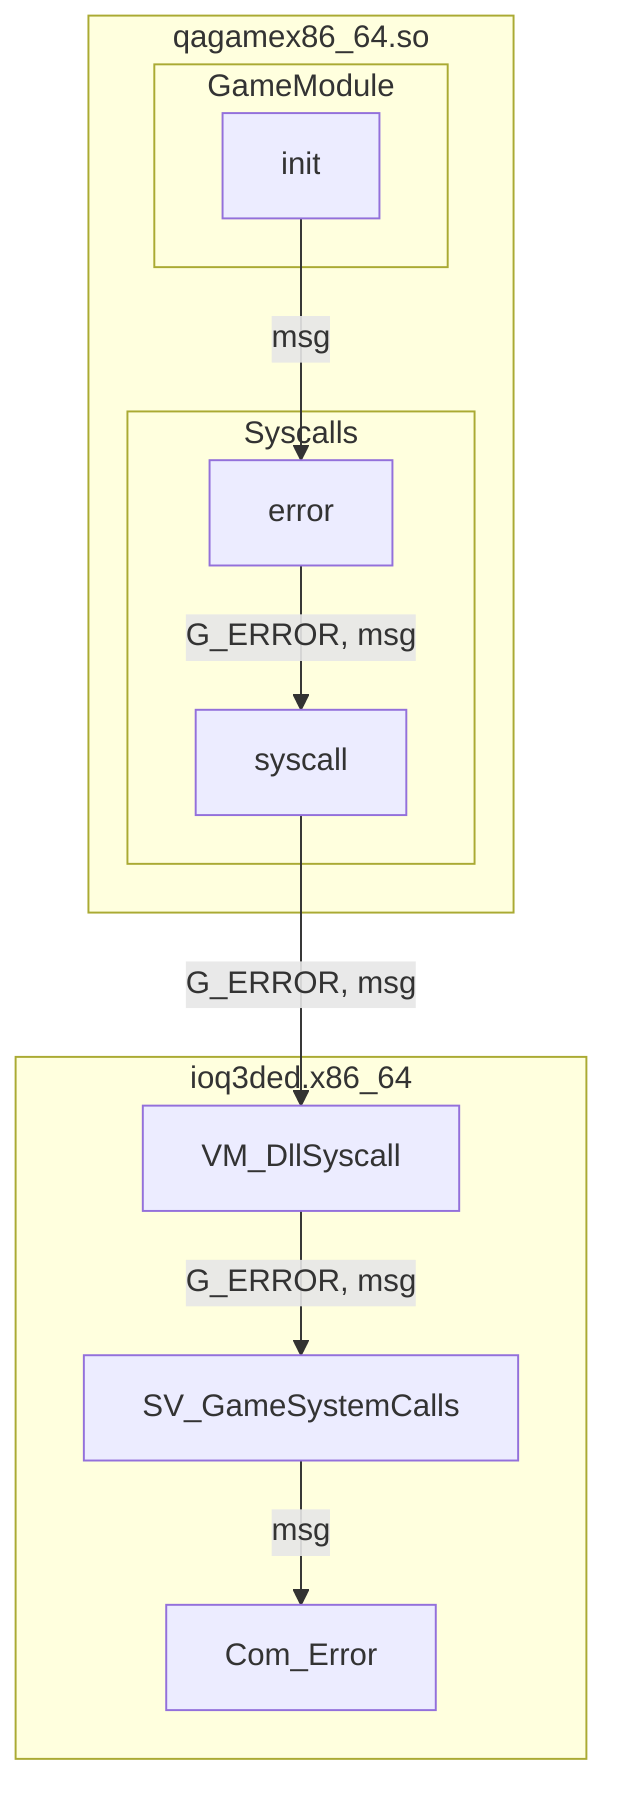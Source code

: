 flowchart TB
    subgraph qagamex86_64.so
        subgraph GameModule
            init
        end
        subgraph Syscalls
            init -- "msg" --> error
            error -- "G_ERROR, msg" --> syscall
        end
    end
    subgraph ioq3ded.x86_64
        syscall -- "G_ERROR, msg" --> VM_DllSyscall
        VM_DllSyscall -- "G_ERROR, msg" --> SV_GameSystemCalls
        SV_GameSystemCalls -- "msg" --> Com_Error
    end